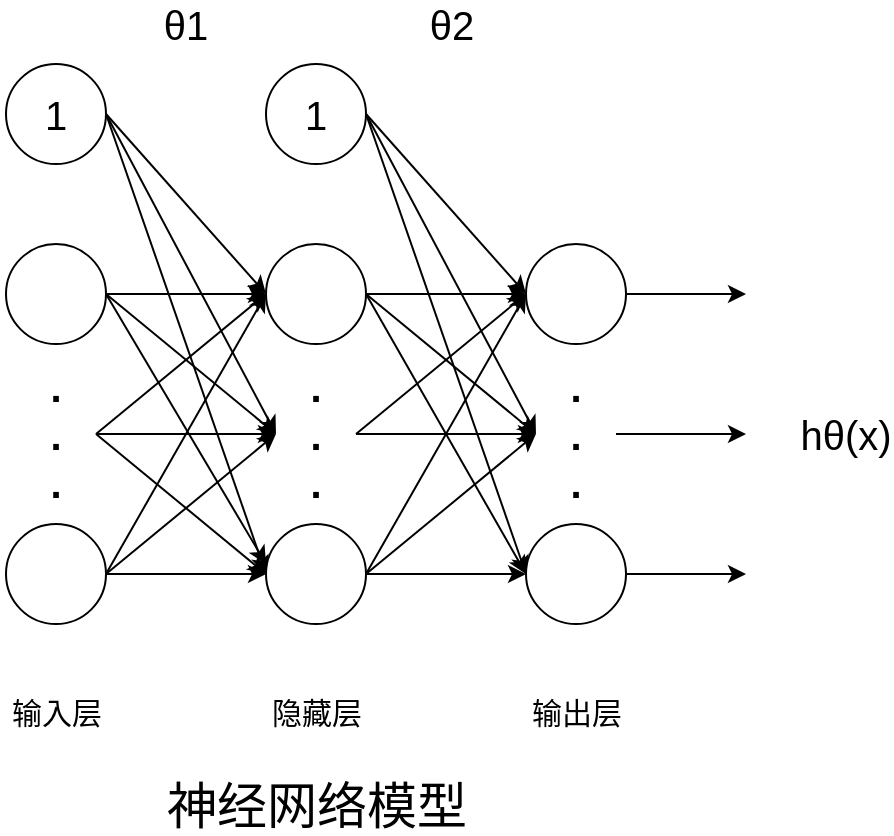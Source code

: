 <mxfile version="12.3.3" type="github" pages="1">
  <diagram id="VdL85rXeAHXi8BzFhmhZ" name="第 1 页">
    <mxGraphModel dx="1422" dy="769" grid="1" gridSize="10" guides="1" tooltips="1" connect="1" arrows="1" fold="1" page="1" pageScale="1" pageWidth="827" pageHeight="1169" math="0" shadow="0">
      <root>
        <mxCell id="0"/>
        <mxCell id="1" parent="0"/>
        <mxCell id="1nxjGe5CsiP6qFFx0YAX-1" value="&lt;font style=&quot;font-size: 20px&quot;&gt;1&lt;/font&gt;" style="ellipse;whiteSpace=wrap;html=1;aspect=fixed;" vertex="1" parent="1">
          <mxGeometry x="190" y="270" width="50" height="50" as="geometry"/>
        </mxCell>
        <mxCell id="1nxjGe5CsiP6qFFx0YAX-2" value="" style="ellipse;whiteSpace=wrap;html=1;aspect=fixed;" vertex="1" parent="1">
          <mxGeometry x="190" y="360" width="50" height="50" as="geometry"/>
        </mxCell>
        <mxCell id="1nxjGe5CsiP6qFFx0YAX-18" style="edgeStyle=orthogonalEdgeStyle;rounded=0;orthogonalLoop=1;jettySize=auto;html=1;exitX=1;exitY=0.5;exitDx=0;exitDy=0;entryX=0;entryY=0.5;entryDx=0;entryDy=0;" edge="1" parent="1" source="1nxjGe5CsiP6qFFx0YAX-4" target="1nxjGe5CsiP6qFFx0YAX-17">
          <mxGeometry relative="1" as="geometry"/>
        </mxCell>
        <mxCell id="1nxjGe5CsiP6qFFx0YAX-4" value="&lt;div style=&quot;font-size: 20px&quot;&gt;&lt;font style=&quot;font-size: 20px&quot;&gt;&lt;b&gt;.&lt;/b&gt;&lt;/font&gt;&lt;/div&gt;&lt;div style=&quot;font-size: 20px&quot;&gt;&lt;font style=&quot;font-size: 20px&quot;&gt;&lt;b&gt;.&lt;/b&gt;&lt;/font&gt;&lt;/div&gt;&lt;div style=&quot;font-size: 20px&quot;&gt;&lt;font style=&quot;font-size: 20px&quot;&gt;&lt;b&gt;.&lt;br&gt;&lt;/b&gt;&lt;/font&gt;&lt;/div&gt;" style="text;html=1;strokeColor=none;fillColor=none;align=center;verticalAlign=middle;whiteSpace=wrap;rounded=0;" vertex="1" parent="1">
          <mxGeometry x="195" y="420" width="40" height="70" as="geometry"/>
        </mxCell>
        <mxCell id="1nxjGe5CsiP6qFFx0YAX-5" value="" style="ellipse;whiteSpace=wrap;html=1;aspect=fixed;" vertex="1" parent="1">
          <mxGeometry x="190" y="500" width="50" height="50" as="geometry"/>
        </mxCell>
        <mxCell id="1nxjGe5CsiP6qFFx0YAX-6" value="&lt;font style=&quot;font-size: 20px&quot;&gt;1&lt;/font&gt;" style="ellipse;whiteSpace=wrap;html=1;aspect=fixed;" vertex="1" parent="1">
          <mxGeometry x="320" y="270" width="50" height="50" as="geometry"/>
        </mxCell>
        <mxCell id="1nxjGe5CsiP6qFFx0YAX-7" value="" style="ellipse;whiteSpace=wrap;html=1;aspect=fixed;" vertex="1" parent="1">
          <mxGeometry x="320" y="360" width="50" height="50" as="geometry"/>
        </mxCell>
        <mxCell id="1nxjGe5CsiP6qFFx0YAX-8" value="" style="ellipse;whiteSpace=wrap;html=1;aspect=fixed;" vertex="1" parent="1">
          <mxGeometry x="320" y="500" width="50" height="50" as="geometry"/>
        </mxCell>
        <mxCell id="1nxjGe5CsiP6qFFx0YAX-11" value="" style="endArrow=classic;html=1;entryX=0;entryY=0.5;entryDx=0;entryDy=0;exitX=1;exitY=0.5;exitDx=0;exitDy=0;" edge="1" parent="1" source="1nxjGe5CsiP6qFFx0YAX-1" target="1nxjGe5CsiP6qFFx0YAX-7">
          <mxGeometry width="50" height="50" relative="1" as="geometry">
            <mxPoint x="260" y="380" as="sourcePoint"/>
            <mxPoint x="310" y="330" as="targetPoint"/>
          </mxGeometry>
        </mxCell>
        <mxCell id="1nxjGe5CsiP6qFFx0YAX-12" value="" style="endArrow=classic;html=1;exitX=1;exitY=0.5;exitDx=0;exitDy=0;entryX=0;entryY=0.5;entryDx=0;entryDy=0;" edge="1" parent="1" source="1nxjGe5CsiP6qFFx0YAX-1" target="1nxjGe5CsiP6qFFx0YAX-8">
          <mxGeometry width="50" height="50" relative="1" as="geometry">
            <mxPoint x="280" y="470" as="sourcePoint"/>
            <mxPoint x="330" y="420" as="targetPoint"/>
          </mxGeometry>
        </mxCell>
        <mxCell id="1nxjGe5CsiP6qFFx0YAX-14" value="" style="endArrow=classic;html=1;entryX=0;entryY=0.5;entryDx=0;entryDy=0;exitX=1;exitY=0.5;exitDx=0;exitDy=0;" edge="1" parent="1" source="1nxjGe5CsiP6qFFx0YAX-2" target="1nxjGe5CsiP6qFFx0YAX-7">
          <mxGeometry width="50" height="50" relative="1" as="geometry">
            <mxPoint x="270" y="470" as="sourcePoint"/>
            <mxPoint x="320" y="420" as="targetPoint"/>
          </mxGeometry>
        </mxCell>
        <mxCell id="1nxjGe5CsiP6qFFx0YAX-15" value="" style="endArrow=classic;html=1;exitX=1;exitY=0.5;exitDx=0;exitDy=0;" edge="1" parent="1" source="1nxjGe5CsiP6qFFx0YAX-2">
          <mxGeometry width="50" height="50" relative="1" as="geometry">
            <mxPoint x="280" y="490" as="sourcePoint"/>
            <mxPoint x="320" y="520" as="targetPoint"/>
          </mxGeometry>
        </mxCell>
        <mxCell id="1nxjGe5CsiP6qFFx0YAX-17" value="&lt;div style=&quot;font-size: 20px&quot;&gt;&lt;font style=&quot;font-size: 20px&quot;&gt;&lt;b&gt;.&lt;/b&gt;&lt;/font&gt;&lt;/div&gt;&lt;div style=&quot;font-size: 20px&quot;&gt;&lt;font style=&quot;font-size: 20px&quot;&gt;&lt;b&gt;.&lt;/b&gt;&lt;/font&gt;&lt;/div&gt;&lt;div style=&quot;font-size: 20px&quot;&gt;&lt;font style=&quot;font-size: 20px&quot;&gt;&lt;b&gt;.&lt;br&gt;&lt;/b&gt;&lt;/font&gt;&lt;/div&gt;" style="text;html=1;strokeColor=none;fillColor=none;align=center;verticalAlign=middle;whiteSpace=wrap;rounded=0;" vertex="1" parent="1">
          <mxGeometry x="325" y="420" width="40" height="70" as="geometry"/>
        </mxCell>
        <mxCell id="1nxjGe5CsiP6qFFx0YAX-19" value="" style="endArrow=classic;html=1;entryX=0;entryY=0.5;entryDx=0;entryDy=0;exitX=1;exitY=0.5;exitDx=0;exitDy=0;" edge="1" parent="1" source="1nxjGe5CsiP6qFFx0YAX-4" target="1nxjGe5CsiP6qFFx0YAX-7">
          <mxGeometry width="50" height="50" relative="1" as="geometry">
            <mxPoint x="280" y="650" as="sourcePoint"/>
            <mxPoint x="460" y="610" as="targetPoint"/>
          </mxGeometry>
        </mxCell>
        <mxCell id="1nxjGe5CsiP6qFFx0YAX-20" value="" style="endArrow=classic;html=1;entryX=0;entryY=0.5;entryDx=0;entryDy=0;exitX=1;exitY=0.5;exitDx=0;exitDy=0;" edge="1" parent="1" source="1nxjGe5CsiP6qFFx0YAX-4" target="1nxjGe5CsiP6qFFx0YAX-8">
          <mxGeometry width="50" height="50" relative="1" as="geometry">
            <mxPoint x="300" y="650" as="sourcePoint"/>
            <mxPoint x="350" y="600" as="targetPoint"/>
          </mxGeometry>
        </mxCell>
        <mxCell id="1nxjGe5CsiP6qFFx0YAX-22" value="" style="endArrow=classic;html=1;entryX=0;entryY=0.5;entryDx=0;entryDy=0;exitX=1;exitY=0.5;exitDx=0;exitDy=0;" edge="1" parent="1" source="1nxjGe5CsiP6qFFx0YAX-5" target="1nxjGe5CsiP6qFFx0YAX-7">
          <mxGeometry width="50" height="50" relative="1" as="geometry">
            <mxPoint x="230" y="640" as="sourcePoint"/>
            <mxPoint x="280" y="590" as="targetPoint"/>
          </mxGeometry>
        </mxCell>
        <mxCell id="1nxjGe5CsiP6qFFx0YAX-23" value="" style="endArrow=classic;html=1;entryX=0;entryY=0.5;entryDx=0;entryDy=0;exitX=1;exitY=0.5;exitDx=0;exitDy=0;" edge="1" parent="1" source="1nxjGe5CsiP6qFFx0YAX-5" target="1nxjGe5CsiP6qFFx0YAX-17">
          <mxGeometry width="50" height="50" relative="1" as="geometry">
            <mxPoint x="260" y="670" as="sourcePoint"/>
            <mxPoint x="310" y="620" as="targetPoint"/>
          </mxGeometry>
        </mxCell>
        <mxCell id="1nxjGe5CsiP6qFFx0YAX-24" value="" style="endArrow=classic;html=1;entryX=0;entryY=0.5;entryDx=0;entryDy=0;exitX=1;exitY=0.5;exitDx=0;exitDy=0;" edge="1" parent="1" source="1nxjGe5CsiP6qFFx0YAX-1" target="1nxjGe5CsiP6qFFx0YAX-17">
          <mxGeometry width="50" height="50" relative="1" as="geometry">
            <mxPoint x="270" y="690" as="sourcePoint"/>
            <mxPoint x="320" y="640" as="targetPoint"/>
          </mxGeometry>
        </mxCell>
        <mxCell id="1nxjGe5CsiP6qFFx0YAX-25" value="" style="endArrow=classic;html=1;entryX=0;entryY=0.5;entryDx=0;entryDy=0;exitX=1;exitY=0.5;exitDx=0;exitDy=0;" edge="1" parent="1" source="1nxjGe5CsiP6qFFx0YAX-2" target="1nxjGe5CsiP6qFFx0YAX-17">
          <mxGeometry width="50" height="50" relative="1" as="geometry">
            <mxPoint x="240" y="660" as="sourcePoint"/>
            <mxPoint x="290" y="610" as="targetPoint"/>
          </mxGeometry>
        </mxCell>
        <mxCell id="1nxjGe5CsiP6qFFx0YAX-26" value="" style="endArrow=classic;html=1;entryX=0;entryY=0.5;entryDx=0;entryDy=0;exitX=1;exitY=0.5;exitDx=0;exitDy=0;" edge="1" parent="1" source="1nxjGe5CsiP6qFFx0YAX-5" target="1nxjGe5CsiP6qFFx0YAX-8">
          <mxGeometry width="50" height="50" relative="1" as="geometry">
            <mxPoint x="240" y="700" as="sourcePoint"/>
            <mxPoint x="290" y="650" as="targetPoint"/>
          </mxGeometry>
        </mxCell>
        <mxCell id="1nxjGe5CsiP6qFFx0YAX-27" value="" style="ellipse;whiteSpace=wrap;html=1;aspect=fixed;" vertex="1" parent="1">
          <mxGeometry x="450" y="360" width="50" height="50" as="geometry"/>
        </mxCell>
        <mxCell id="1nxjGe5CsiP6qFFx0YAX-28" value="" style="ellipse;whiteSpace=wrap;html=1;aspect=fixed;" vertex="1" parent="1">
          <mxGeometry x="450" y="500" width="50" height="50" as="geometry"/>
        </mxCell>
        <mxCell id="1nxjGe5CsiP6qFFx0YAX-29" value="&lt;div style=&quot;font-size: 20px&quot;&gt;&lt;font style=&quot;font-size: 20px&quot;&gt;&lt;b&gt;.&lt;/b&gt;&lt;/font&gt;&lt;/div&gt;&lt;div style=&quot;font-size: 20px&quot;&gt;&lt;font style=&quot;font-size: 20px&quot;&gt;&lt;b&gt;.&lt;/b&gt;&lt;/font&gt;&lt;/div&gt;&lt;div style=&quot;font-size: 20px&quot;&gt;&lt;font style=&quot;font-size: 20px&quot;&gt;&lt;b&gt;.&lt;br&gt;&lt;/b&gt;&lt;/font&gt;&lt;/div&gt;" style="text;html=1;strokeColor=none;fillColor=none;align=center;verticalAlign=middle;whiteSpace=wrap;rounded=0;" vertex="1" parent="1">
          <mxGeometry x="455" y="420" width="40" height="70" as="geometry"/>
        </mxCell>
        <mxCell id="1nxjGe5CsiP6qFFx0YAX-30" value="" style="endArrow=classic;html=1;entryX=0;entryY=0.5;entryDx=0;entryDy=0;exitX=1;exitY=0.5;exitDx=0;exitDy=0;" edge="1" parent="1" source="1nxjGe5CsiP6qFFx0YAX-7" target="1nxjGe5CsiP6qFFx0YAX-27">
          <mxGeometry width="50" height="50" relative="1" as="geometry">
            <mxPoint x="420" y="360" as="sourcePoint"/>
            <mxPoint x="470" y="310" as="targetPoint"/>
          </mxGeometry>
        </mxCell>
        <mxCell id="1nxjGe5CsiP6qFFx0YAX-31" value="" style="endArrow=classic;html=1;entryX=0;entryY=0.5;entryDx=0;entryDy=0;exitX=1;exitY=0.5;exitDx=0;exitDy=0;" edge="1" parent="1" source="1nxjGe5CsiP6qFFx0YAX-7" target="1nxjGe5CsiP6qFFx0YAX-28">
          <mxGeometry width="50" height="50" relative="1" as="geometry">
            <mxPoint x="380" y="480" as="sourcePoint"/>
            <mxPoint x="430" y="430" as="targetPoint"/>
          </mxGeometry>
        </mxCell>
        <mxCell id="1nxjGe5CsiP6qFFx0YAX-32" value="" style="endArrow=classic;html=1;entryX=0;entryY=0.5;entryDx=0;entryDy=0;exitX=1;exitY=0.5;exitDx=0;exitDy=0;" edge="1" parent="1" source="1nxjGe5CsiP6qFFx0YAX-7" target="1nxjGe5CsiP6qFFx0YAX-29">
          <mxGeometry width="50" height="50" relative="1" as="geometry">
            <mxPoint x="380" y="470" as="sourcePoint"/>
            <mxPoint x="430" y="420" as="targetPoint"/>
          </mxGeometry>
        </mxCell>
        <mxCell id="1nxjGe5CsiP6qFFx0YAX-33" value="" style="endArrow=classic;html=1;entryX=0;entryY=0.5;entryDx=0;entryDy=0;exitX=1;exitY=0.5;exitDx=0;exitDy=0;" edge="1" parent="1" source="1nxjGe5CsiP6qFFx0YAX-17" target="1nxjGe5CsiP6qFFx0YAX-27">
          <mxGeometry width="50" height="50" relative="1" as="geometry">
            <mxPoint x="380" y="660" as="sourcePoint"/>
            <mxPoint x="430" y="610" as="targetPoint"/>
          </mxGeometry>
        </mxCell>
        <mxCell id="1nxjGe5CsiP6qFFx0YAX-34" value="" style="endArrow=classic;html=1;entryX=0;entryY=0.5;entryDx=0;entryDy=0;exitX=1;exitY=0.5;exitDx=0;exitDy=0;" edge="1" parent="1" source="1nxjGe5CsiP6qFFx0YAX-17" target="1nxjGe5CsiP6qFFx0YAX-29">
          <mxGeometry width="50" height="50" relative="1" as="geometry">
            <mxPoint x="380" y="680" as="sourcePoint"/>
            <mxPoint x="430" y="630" as="targetPoint"/>
          </mxGeometry>
        </mxCell>
        <mxCell id="1nxjGe5CsiP6qFFx0YAX-35" value="" style="endArrow=classic;html=1;entryX=0;entryY=0.5;entryDx=0;entryDy=0;exitX=1;exitY=0.5;exitDx=0;exitDy=0;" edge="1" parent="1" source="1nxjGe5CsiP6qFFx0YAX-8" target="1nxjGe5CsiP6qFFx0YAX-28">
          <mxGeometry width="50" height="50" relative="1" as="geometry">
            <mxPoint x="380" y="660" as="sourcePoint"/>
            <mxPoint x="430" y="610" as="targetPoint"/>
          </mxGeometry>
        </mxCell>
        <mxCell id="1nxjGe5CsiP6qFFx0YAX-36" value="" style="endArrow=classic;html=1;entryX=0;entryY=0.5;entryDx=0;entryDy=0;exitX=1;exitY=0.5;exitDx=0;exitDy=0;" edge="1" parent="1" source="1nxjGe5CsiP6qFFx0YAX-8" target="1nxjGe5CsiP6qFFx0YAX-29">
          <mxGeometry width="50" height="50" relative="1" as="geometry">
            <mxPoint x="420" y="680" as="sourcePoint"/>
            <mxPoint x="470" y="630" as="targetPoint"/>
          </mxGeometry>
        </mxCell>
        <mxCell id="1nxjGe5CsiP6qFFx0YAX-37" value="" style="endArrow=classic;html=1;entryX=0;entryY=0.5;entryDx=0;entryDy=0;exitX=1;exitY=0.5;exitDx=0;exitDy=0;" edge="1" parent="1" source="1nxjGe5CsiP6qFFx0YAX-8" target="1nxjGe5CsiP6qFFx0YAX-27">
          <mxGeometry width="50" height="50" relative="1" as="geometry">
            <mxPoint x="400" y="670" as="sourcePoint"/>
            <mxPoint x="450" y="620" as="targetPoint"/>
          </mxGeometry>
        </mxCell>
        <mxCell id="1nxjGe5CsiP6qFFx0YAX-38" value="" style="endArrow=classic;html=1;entryX=0;entryY=0.5;entryDx=0;entryDy=0;exitX=1;exitY=0.5;exitDx=0;exitDy=0;" edge="1" parent="1" source="1nxjGe5CsiP6qFFx0YAX-6" target="1nxjGe5CsiP6qFFx0YAX-27">
          <mxGeometry width="50" height="50" relative="1" as="geometry">
            <mxPoint x="350" y="700" as="sourcePoint"/>
            <mxPoint x="400" y="650" as="targetPoint"/>
          </mxGeometry>
        </mxCell>
        <mxCell id="1nxjGe5CsiP6qFFx0YAX-39" value="" style="endArrow=classic;html=1;entryX=0;entryY=0.5;entryDx=0;entryDy=0;exitX=1;exitY=0.5;exitDx=0;exitDy=0;" edge="1" parent="1" source="1nxjGe5CsiP6qFFx0YAX-6" target="1nxjGe5CsiP6qFFx0YAX-28">
          <mxGeometry width="50" height="50" relative="1" as="geometry">
            <mxPoint x="380" y="670" as="sourcePoint"/>
            <mxPoint x="430" y="620" as="targetPoint"/>
          </mxGeometry>
        </mxCell>
        <mxCell id="1nxjGe5CsiP6qFFx0YAX-40" value="" style="endArrow=classic;html=1;entryX=0;entryY=0.5;entryDx=0;entryDy=0;exitX=1;exitY=0.5;exitDx=0;exitDy=0;" edge="1" parent="1" source="1nxjGe5CsiP6qFFx0YAX-6" target="1nxjGe5CsiP6qFFx0YAX-29">
          <mxGeometry width="50" height="50" relative="1" as="geometry">
            <mxPoint x="390" y="720" as="sourcePoint"/>
            <mxPoint x="440" y="670" as="targetPoint"/>
          </mxGeometry>
        </mxCell>
        <mxCell id="1nxjGe5CsiP6qFFx0YAX-41" value="&lt;font style=&quot;font-size: 15px&quot;&gt;输入层&lt;/font&gt;" style="text;html=1;strokeColor=none;fillColor=none;align=center;verticalAlign=middle;whiteSpace=wrap;rounded=0;" vertex="1" parent="1">
          <mxGeometry x="187.5" y="584" width="55" height="20" as="geometry"/>
        </mxCell>
        <mxCell id="1nxjGe5CsiP6qFFx0YAX-42" value="&lt;font style=&quot;font-size: 15px&quot;&gt;隐藏层&lt;/font&gt;" style="text;html=1;strokeColor=none;fillColor=none;align=center;verticalAlign=middle;whiteSpace=wrap;rounded=0;" vertex="1" parent="1">
          <mxGeometry x="317.5" y="584" width="55" height="20" as="geometry"/>
        </mxCell>
        <mxCell id="1nxjGe5CsiP6qFFx0YAX-44" value="&lt;font style=&quot;font-size: 15px&quot;&gt;输出层&lt;/font&gt;" style="text;html=1;strokeColor=none;fillColor=none;align=center;verticalAlign=middle;whiteSpace=wrap;rounded=0;" vertex="1" parent="1">
          <mxGeometry x="447.5" y="584" width="55" height="20" as="geometry"/>
        </mxCell>
        <mxCell id="1nxjGe5CsiP6qFFx0YAX-45" value="" style="endArrow=classic;html=1;exitX=1;exitY=0.5;exitDx=0;exitDy=0;" edge="1" parent="1" source="1nxjGe5CsiP6qFFx0YAX-27">
          <mxGeometry width="50" height="50" relative="1" as="geometry">
            <mxPoint x="560" y="410" as="sourcePoint"/>
            <mxPoint x="560" y="385" as="targetPoint"/>
          </mxGeometry>
        </mxCell>
        <mxCell id="1nxjGe5CsiP6qFFx0YAX-46" value="" style="endArrow=classic;html=1;exitX=1;exitY=0.5;exitDx=0;exitDy=0;" edge="1" parent="1" source="1nxjGe5CsiP6qFFx0YAX-29">
          <mxGeometry width="50" height="50" relative="1" as="geometry">
            <mxPoint x="530" y="480" as="sourcePoint"/>
            <mxPoint x="560" y="455" as="targetPoint"/>
          </mxGeometry>
        </mxCell>
        <mxCell id="1nxjGe5CsiP6qFFx0YAX-47" value="" style="endArrow=classic;html=1;exitX=1;exitY=0.5;exitDx=0;exitDy=0;" edge="1" parent="1" source="1nxjGe5CsiP6qFFx0YAX-28">
          <mxGeometry width="50" height="50" relative="1" as="geometry">
            <mxPoint x="620" y="550" as="sourcePoint"/>
            <mxPoint x="560" y="525" as="targetPoint"/>
          </mxGeometry>
        </mxCell>
        <mxCell id="1nxjGe5CsiP6qFFx0YAX-48" value="&lt;font style=&quot;font-size: 20px&quot;&gt;h&lt;font style=&quot;font-size: 20px&quot;&gt;θ&lt;/font&gt;(x)&lt;/font&gt;" style="text;html=1;strokeColor=none;fillColor=none;align=center;verticalAlign=middle;whiteSpace=wrap;rounded=0;" vertex="1" parent="1">
          <mxGeometry x="590" y="445" width="40" height="20" as="geometry"/>
        </mxCell>
        <mxCell id="1nxjGe5CsiP6qFFx0YAX-49" value="&lt;font style=&quot;font-size: 20px&quot;&gt;&lt;font style=&quot;font-size: 20px&quot;&gt;θ1&lt;/font&gt;&lt;/font&gt;" style="text;html=1;strokeColor=none;fillColor=none;align=center;verticalAlign=middle;whiteSpace=wrap;rounded=0;" vertex="1" parent="1">
          <mxGeometry x="260" y="240" width="40" height="20" as="geometry"/>
        </mxCell>
        <mxCell id="1nxjGe5CsiP6qFFx0YAX-50" value="&lt;font style=&quot;font-size: 20px&quot;&gt;&lt;font style=&quot;font-size: 20px&quot;&gt;θ2&lt;/font&gt;&lt;/font&gt;" style="text;html=1;strokeColor=none;fillColor=none;align=center;verticalAlign=middle;whiteSpace=wrap;rounded=0;" vertex="1" parent="1">
          <mxGeometry x="393" y="240" width="40" height="20" as="geometry"/>
        </mxCell>
        <mxCell id="1nxjGe5CsiP6qFFx0YAX-51" value="&lt;font style=&quot;font-size: 25px&quot;&gt;神经网络模型&lt;/font&gt;" style="text;html=1;strokeColor=none;fillColor=none;align=center;verticalAlign=middle;whiteSpace=wrap;rounded=0;" vertex="1" parent="1">
          <mxGeometry x="212.5" y="630" width="265" height="20" as="geometry"/>
        </mxCell>
      </root>
    </mxGraphModel>
  </diagram>
</mxfile>
